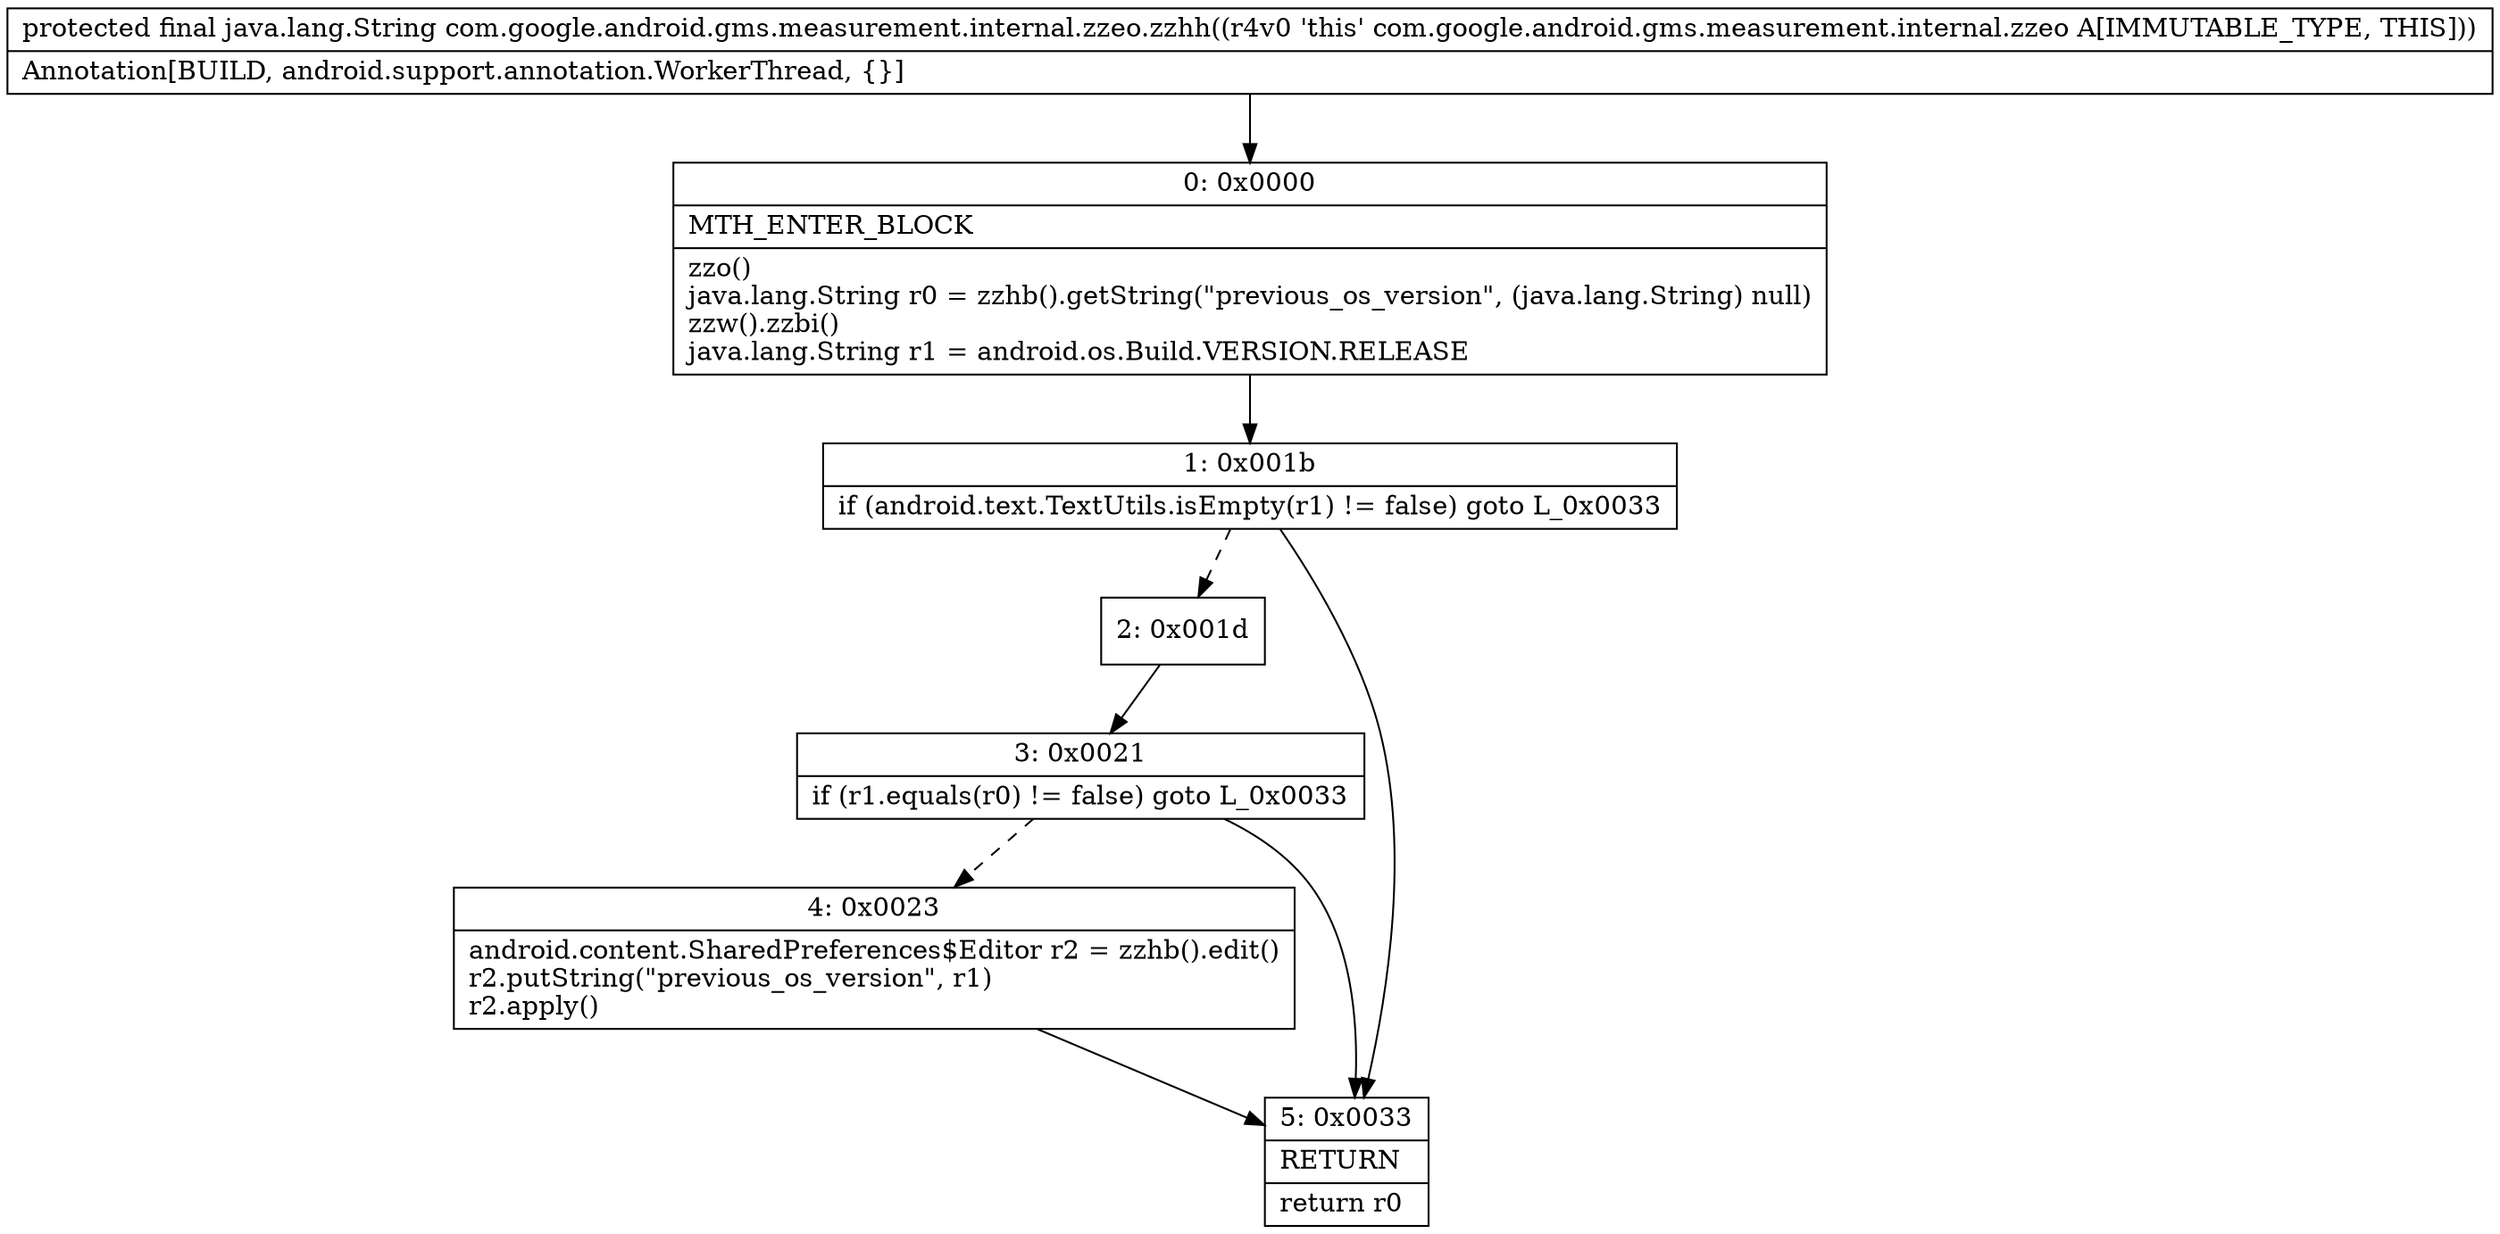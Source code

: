 digraph "CFG forcom.google.android.gms.measurement.internal.zzeo.zzhh()Ljava\/lang\/String;" {
Node_0 [shape=record,label="{0\:\ 0x0000|MTH_ENTER_BLOCK\l|zzo()\ljava.lang.String r0 = zzhb().getString(\"previous_os_version\", (java.lang.String) null)\lzzw().zzbi()\ljava.lang.String r1 = android.os.Build.VERSION.RELEASE\l}"];
Node_1 [shape=record,label="{1\:\ 0x001b|if (android.text.TextUtils.isEmpty(r1) != false) goto L_0x0033\l}"];
Node_2 [shape=record,label="{2\:\ 0x001d}"];
Node_3 [shape=record,label="{3\:\ 0x0021|if (r1.equals(r0) != false) goto L_0x0033\l}"];
Node_4 [shape=record,label="{4\:\ 0x0023|android.content.SharedPreferences$Editor r2 = zzhb().edit()\lr2.putString(\"previous_os_version\", r1)\lr2.apply()\l}"];
Node_5 [shape=record,label="{5\:\ 0x0033|RETURN\l|return r0\l}"];
MethodNode[shape=record,label="{protected final java.lang.String com.google.android.gms.measurement.internal.zzeo.zzhh((r4v0 'this' com.google.android.gms.measurement.internal.zzeo A[IMMUTABLE_TYPE, THIS]))  | Annotation[BUILD, android.support.annotation.WorkerThread, \{\}]\l}"];
MethodNode -> Node_0;
Node_0 -> Node_1;
Node_1 -> Node_2[style=dashed];
Node_1 -> Node_5;
Node_2 -> Node_3;
Node_3 -> Node_4[style=dashed];
Node_3 -> Node_5;
Node_4 -> Node_5;
}

